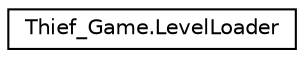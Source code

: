 digraph "Иерархия классов. Графический вид."
{
 // LATEX_PDF_SIZE
  edge [fontname="Helvetica",fontsize="10",labelfontname="Helvetica",labelfontsize="10"];
  node [fontname="Helvetica",fontsize="10",shape=record];
  rankdir="LR";
  Node0 [label="Thief_Game.LevelLoader",height=0.2,width=0.4,color="black", fillcolor="white", style="filled",URL="$class_thief___game_1_1_level_loader.html",tooltip="Класс загрузчика уровня игры"];
}
